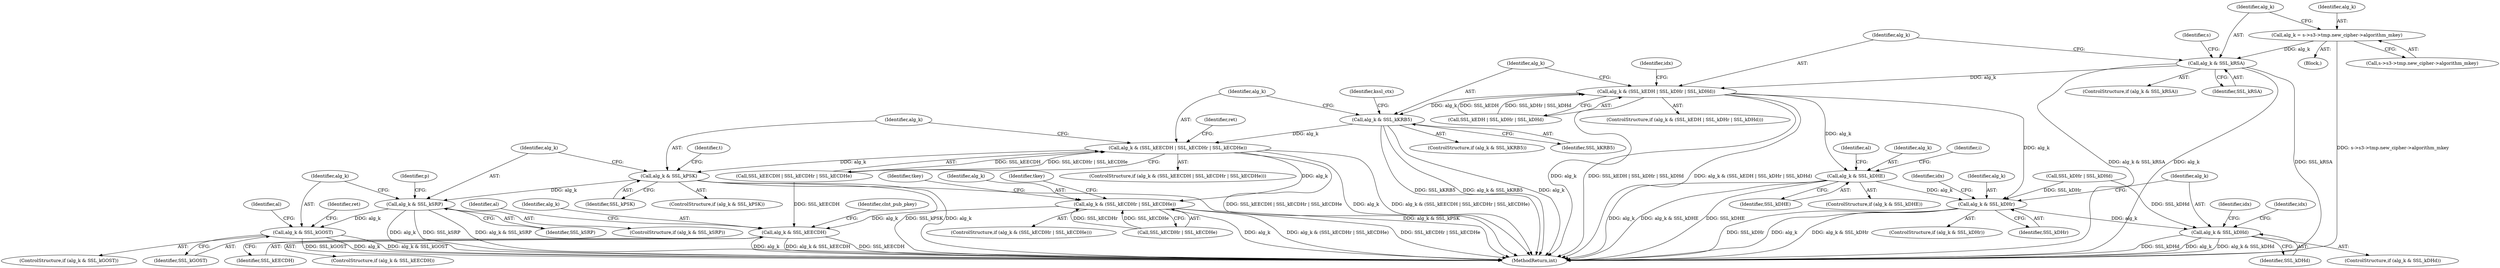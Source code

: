 digraph "0_openssl_3c66a669dfc7b3792f7af0758ea26fe8502ce70c@pointer" {
"1000208" [label="(Call,alg_k = s->s3->tmp.new_cipher->algorithm_mkey)"];
"1000220" [label="(Call,alg_k & SSL_kRSA)"];
"1000510" [label="(Call,alg_k & (SSL_kEDH | SSL_kDHr | SSL_kDHd))"];
"1000538" [label="(Call,alg_k & SSL_kDHE)"];
"1000584" [label="(Call,alg_k & SSL_kDHr)"];
"1000592" [label="(Call,alg_k & SSL_kDHd)"];
"1000806" [label="(Call,alg_k & SSL_kKRB5)"];
"1001247" [label="(Call,alg_k & (SSL_kEECDH | SSL_kECDHr | SSL_kECDHe))"];
"1001278" [label="(Call,alg_k & (SSL_kECDHr | SSL_kECDHe))"];
"1001351" [label="(Call,alg_k & SSL_kEECDH)"];
"1001541" [label="(Call,alg_k & SSL_kPSK)"];
"1001796" [label="(Call,alg_k & SSL_kSRP)"];
"1001932" [label="(Call,alg_k & SSL_kGOST)"];
"1001931" [label="(ControlStructure,if (alg_k & SSL_kGOST))"];
"1001547" [label="(Identifier,t)"];
"1000591" [label="(ControlStructure,if (alg_k & SSL_kDHd))"];
"1000543" [label="(Identifier,al)"];
"1000143" [label="(Block,)"];
"1000222" [label="(Identifier,SSL_kRSA)"];
"1001278" [label="(Call,alg_k & (SSL_kECDHr | SSL_kECDHe))"];
"1001285" [label="(Identifier,tkey)"];
"1001351" [label="(Call,alg_k & SSL_kEECDH)"];
"1000208" [label="(Call,alg_k = s->s3->tmp.new_cipher->algorithm_mkey)"];
"1000540" [label="(Identifier,SSL_kDHE)"];
"1000512" [label="(Call,SSL_kEDH | SSL_kDHr | SSL_kDHd)"];
"1000586" [label="(Identifier,SSL_kDHr)"];
"1001802" [label="(Identifier,p)"];
"1001280" [label="(Call,SSL_kECDHr | SSL_kECDHe)"];
"1001933" [label="(Identifier,alg_k)"];
"1001798" [label="(Identifier,SSL_kSRP)"];
"1002128" [label="(Identifier,al)"];
"1000210" [label="(Call,s->s3->tmp.new_cipher->algorithm_mkey)"];
"1000584" [label="(Call,alg_k & SSL_kDHr)"];
"1000233" [label="(Identifier,s)"];
"1001279" [label="(Identifier,alg_k)"];
"1001540" [label="(ControlStructure,if (alg_k & SSL_kPSK))"];
"1001541" [label="(Call,alg_k & SSL_kPSK)"];
"1001353" [label="(Identifier,SSL_kEECDH)"];
"1000596" [label="(Identifier,idx)"];
"1000221" [label="(Identifier,alg_k)"];
"1000537" [label="(ControlStructure,if (alg_k & SSL_kDHE))"];
"1001277" [label="(ControlStructure,if (alg_k & (SSL_kECDHr | SSL_kECDHe)))"];
"1001356" [label="(Identifier,al)"];
"1000585" [label="(Identifier,alg_k)"];
"1000805" [label="(ControlStructure,if (alg_k & SSL_kKRB5))"];
"1000807" [label="(Identifier,alg_k)"];
"1000514" [label="(Call,SSL_kDHr | SSL_kDHd)"];
"1001247" [label="(Call,alg_k & (SSL_kEECDH | SSL_kECDHr | SSL_kECDHe))"];
"1000509" [label="(ControlStructure,if (alg_k & (SSL_kEDH | SSL_kDHr | SSL_kDHd)))"];
"1001248" [label="(Identifier,alg_k)"];
"1001932" [label="(Call,alg_k & SSL_kGOST)"];
"1000511" [label="(Identifier,alg_k)"];
"1002162" [label="(MethodReturn,int)"];
"1001542" [label="(Identifier,alg_k)"];
"1001796" [label="(Call,alg_k & SSL_kSRP)"];
"1000592" [label="(Call,alg_k & SSL_kDHd)"];
"1000209" [label="(Identifier,alg_k)"];
"1000220" [label="(Call,alg_k & SSL_kRSA)"];
"1000510" [label="(Call,alg_k & (SSL_kEDH | SSL_kDHr | SSL_kDHd))"];
"1000538" [label="(Call,alg_k & SSL_kDHE)"];
"1000594" [label="(Identifier,SSL_kDHd)"];
"1001257" [label="(Identifier,ret)"];
"1001350" [label="(ControlStructure,if (alg_k & SSL_kEECDH))"];
"1001246" [label="(ControlStructure,if (alg_k & (SSL_kEECDH | SSL_kECDHr | SSL_kECDHe)))"];
"1000539" [label="(Identifier,alg_k)"];
"1000593" [label="(Identifier,alg_k)"];
"1000816" [label="(Identifier,kssl_ctx)"];
"1000600" [label="(Identifier,idx)"];
"1000550" [label="(Identifier,i)"];
"1001249" [label="(Call,SSL_kEECDH | SSL_kECDHr | SSL_kECDHe)"];
"1000520" [label="(Identifier,idx)"];
"1001543" [label="(Identifier,SSL_kPSK)"];
"1001795" [label="(ControlStructure,if (alg_k & SSL_kSRP))"];
"1000588" [label="(Identifier,idx)"];
"1000583" [label="(ControlStructure,if (alg_k & SSL_kDHr))"];
"1001302" [label="(Identifier,tkey)"];
"1001934" [label="(Identifier,SSL_kGOST)"];
"1000806" [label="(Call,alg_k & SSL_kKRB5)"];
"1000219" [label="(ControlStructure,if (alg_k & SSL_kRSA))"];
"1001797" [label="(Identifier,alg_k)"];
"1001366" [label="(Identifier,clnt_pub_pkey)"];
"1001938" [label="(Identifier,ret)"];
"1000808" [label="(Identifier,SSL_kKRB5)"];
"1001352" [label="(Identifier,alg_k)"];
"1000208" -> "1000143"  [label="AST: "];
"1000208" -> "1000210"  [label="CFG: "];
"1000209" -> "1000208"  [label="AST: "];
"1000210" -> "1000208"  [label="AST: "];
"1000221" -> "1000208"  [label="CFG: "];
"1000208" -> "1002162"  [label="DDG: s->s3->tmp.new_cipher->algorithm_mkey"];
"1000208" -> "1000220"  [label="DDG: alg_k"];
"1000220" -> "1000219"  [label="AST: "];
"1000220" -> "1000222"  [label="CFG: "];
"1000221" -> "1000220"  [label="AST: "];
"1000222" -> "1000220"  [label="AST: "];
"1000233" -> "1000220"  [label="CFG: "];
"1000511" -> "1000220"  [label="CFG: "];
"1000220" -> "1002162"  [label="DDG: alg_k"];
"1000220" -> "1002162"  [label="DDG: SSL_kRSA"];
"1000220" -> "1002162"  [label="DDG: alg_k & SSL_kRSA"];
"1000220" -> "1000510"  [label="DDG: alg_k"];
"1000510" -> "1000509"  [label="AST: "];
"1000510" -> "1000512"  [label="CFG: "];
"1000511" -> "1000510"  [label="AST: "];
"1000512" -> "1000510"  [label="AST: "];
"1000520" -> "1000510"  [label="CFG: "];
"1000807" -> "1000510"  [label="CFG: "];
"1000510" -> "1002162"  [label="DDG: alg_k"];
"1000510" -> "1002162"  [label="DDG: SSL_kEDH | SSL_kDHr | SSL_kDHd"];
"1000510" -> "1002162"  [label="DDG: alg_k & (SSL_kEDH | SSL_kDHr | SSL_kDHd)"];
"1000512" -> "1000510"  [label="DDG: SSL_kEDH"];
"1000512" -> "1000510"  [label="DDG: SSL_kDHr | SSL_kDHd"];
"1000510" -> "1000538"  [label="DDG: alg_k"];
"1000510" -> "1000584"  [label="DDG: alg_k"];
"1000510" -> "1000806"  [label="DDG: alg_k"];
"1000538" -> "1000537"  [label="AST: "];
"1000538" -> "1000540"  [label="CFG: "];
"1000539" -> "1000538"  [label="AST: "];
"1000540" -> "1000538"  [label="AST: "];
"1000543" -> "1000538"  [label="CFG: "];
"1000550" -> "1000538"  [label="CFG: "];
"1000538" -> "1002162"  [label="DDG: SSL_kDHE"];
"1000538" -> "1002162"  [label="DDG: alg_k"];
"1000538" -> "1002162"  [label="DDG: alg_k & SSL_kDHE"];
"1000538" -> "1000584"  [label="DDG: alg_k"];
"1000584" -> "1000583"  [label="AST: "];
"1000584" -> "1000586"  [label="CFG: "];
"1000585" -> "1000584"  [label="AST: "];
"1000586" -> "1000584"  [label="AST: "];
"1000588" -> "1000584"  [label="CFG: "];
"1000593" -> "1000584"  [label="CFG: "];
"1000584" -> "1002162"  [label="DDG: alg_k & SSL_kDHr"];
"1000584" -> "1002162"  [label="DDG: SSL_kDHr"];
"1000584" -> "1002162"  [label="DDG: alg_k"];
"1000514" -> "1000584"  [label="DDG: SSL_kDHr"];
"1000584" -> "1000592"  [label="DDG: alg_k"];
"1000592" -> "1000591"  [label="AST: "];
"1000592" -> "1000594"  [label="CFG: "];
"1000593" -> "1000592"  [label="AST: "];
"1000594" -> "1000592"  [label="AST: "];
"1000596" -> "1000592"  [label="CFG: "];
"1000600" -> "1000592"  [label="CFG: "];
"1000592" -> "1002162"  [label="DDG: alg_k & SSL_kDHd"];
"1000592" -> "1002162"  [label="DDG: SSL_kDHd"];
"1000592" -> "1002162"  [label="DDG: alg_k"];
"1000514" -> "1000592"  [label="DDG: SSL_kDHd"];
"1000806" -> "1000805"  [label="AST: "];
"1000806" -> "1000808"  [label="CFG: "];
"1000807" -> "1000806"  [label="AST: "];
"1000808" -> "1000806"  [label="AST: "];
"1000816" -> "1000806"  [label="CFG: "];
"1001248" -> "1000806"  [label="CFG: "];
"1000806" -> "1002162"  [label="DDG: alg_k"];
"1000806" -> "1002162"  [label="DDG: SSL_kKRB5"];
"1000806" -> "1002162"  [label="DDG: alg_k & SSL_kKRB5"];
"1000806" -> "1001247"  [label="DDG: alg_k"];
"1001247" -> "1001246"  [label="AST: "];
"1001247" -> "1001249"  [label="CFG: "];
"1001248" -> "1001247"  [label="AST: "];
"1001249" -> "1001247"  [label="AST: "];
"1001257" -> "1001247"  [label="CFG: "];
"1001542" -> "1001247"  [label="CFG: "];
"1001247" -> "1002162"  [label="DDG: alg_k & (SSL_kEECDH | SSL_kECDHr | SSL_kECDHe)"];
"1001247" -> "1002162"  [label="DDG: SSL_kEECDH | SSL_kECDHr | SSL_kECDHe"];
"1001247" -> "1002162"  [label="DDG: alg_k"];
"1001249" -> "1001247"  [label="DDG: SSL_kEECDH"];
"1001249" -> "1001247"  [label="DDG: SSL_kECDHr | SSL_kECDHe"];
"1001247" -> "1001278"  [label="DDG: alg_k"];
"1001247" -> "1001541"  [label="DDG: alg_k"];
"1001278" -> "1001277"  [label="AST: "];
"1001278" -> "1001280"  [label="CFG: "];
"1001279" -> "1001278"  [label="AST: "];
"1001280" -> "1001278"  [label="AST: "];
"1001285" -> "1001278"  [label="CFG: "];
"1001302" -> "1001278"  [label="CFG: "];
"1001278" -> "1002162"  [label="DDG: alg_k & (SSL_kECDHr | SSL_kECDHe)"];
"1001278" -> "1002162"  [label="DDG: SSL_kECDHr | SSL_kECDHe"];
"1001278" -> "1002162"  [label="DDG: alg_k"];
"1001280" -> "1001278"  [label="DDG: SSL_kECDHr"];
"1001280" -> "1001278"  [label="DDG: SSL_kECDHe"];
"1001278" -> "1001351"  [label="DDG: alg_k"];
"1001351" -> "1001350"  [label="AST: "];
"1001351" -> "1001353"  [label="CFG: "];
"1001352" -> "1001351"  [label="AST: "];
"1001353" -> "1001351"  [label="AST: "];
"1001356" -> "1001351"  [label="CFG: "];
"1001366" -> "1001351"  [label="CFG: "];
"1001351" -> "1002162"  [label="DDG: SSL_kEECDH"];
"1001351" -> "1002162"  [label="DDG: alg_k"];
"1001351" -> "1002162"  [label="DDG: alg_k & SSL_kEECDH"];
"1001249" -> "1001351"  [label="DDG: SSL_kEECDH"];
"1001541" -> "1001540"  [label="AST: "];
"1001541" -> "1001543"  [label="CFG: "];
"1001542" -> "1001541"  [label="AST: "];
"1001543" -> "1001541"  [label="AST: "];
"1001547" -> "1001541"  [label="CFG: "];
"1001797" -> "1001541"  [label="CFG: "];
"1001541" -> "1002162"  [label="DDG: SSL_kPSK"];
"1001541" -> "1002162"  [label="DDG: alg_k"];
"1001541" -> "1002162"  [label="DDG: alg_k & SSL_kPSK"];
"1001541" -> "1001796"  [label="DDG: alg_k"];
"1001796" -> "1001795"  [label="AST: "];
"1001796" -> "1001798"  [label="CFG: "];
"1001797" -> "1001796"  [label="AST: "];
"1001798" -> "1001796"  [label="AST: "];
"1001802" -> "1001796"  [label="CFG: "];
"1001933" -> "1001796"  [label="CFG: "];
"1001796" -> "1002162"  [label="DDG: alg_k & SSL_kSRP"];
"1001796" -> "1002162"  [label="DDG: alg_k"];
"1001796" -> "1002162"  [label="DDG: SSL_kSRP"];
"1001796" -> "1001932"  [label="DDG: alg_k"];
"1001932" -> "1001931"  [label="AST: "];
"1001932" -> "1001934"  [label="CFG: "];
"1001933" -> "1001932"  [label="AST: "];
"1001934" -> "1001932"  [label="AST: "];
"1001938" -> "1001932"  [label="CFG: "];
"1002128" -> "1001932"  [label="CFG: "];
"1001932" -> "1002162"  [label="DDG: SSL_kGOST"];
"1001932" -> "1002162"  [label="DDG: alg_k"];
"1001932" -> "1002162"  [label="DDG: alg_k & SSL_kGOST"];
}
